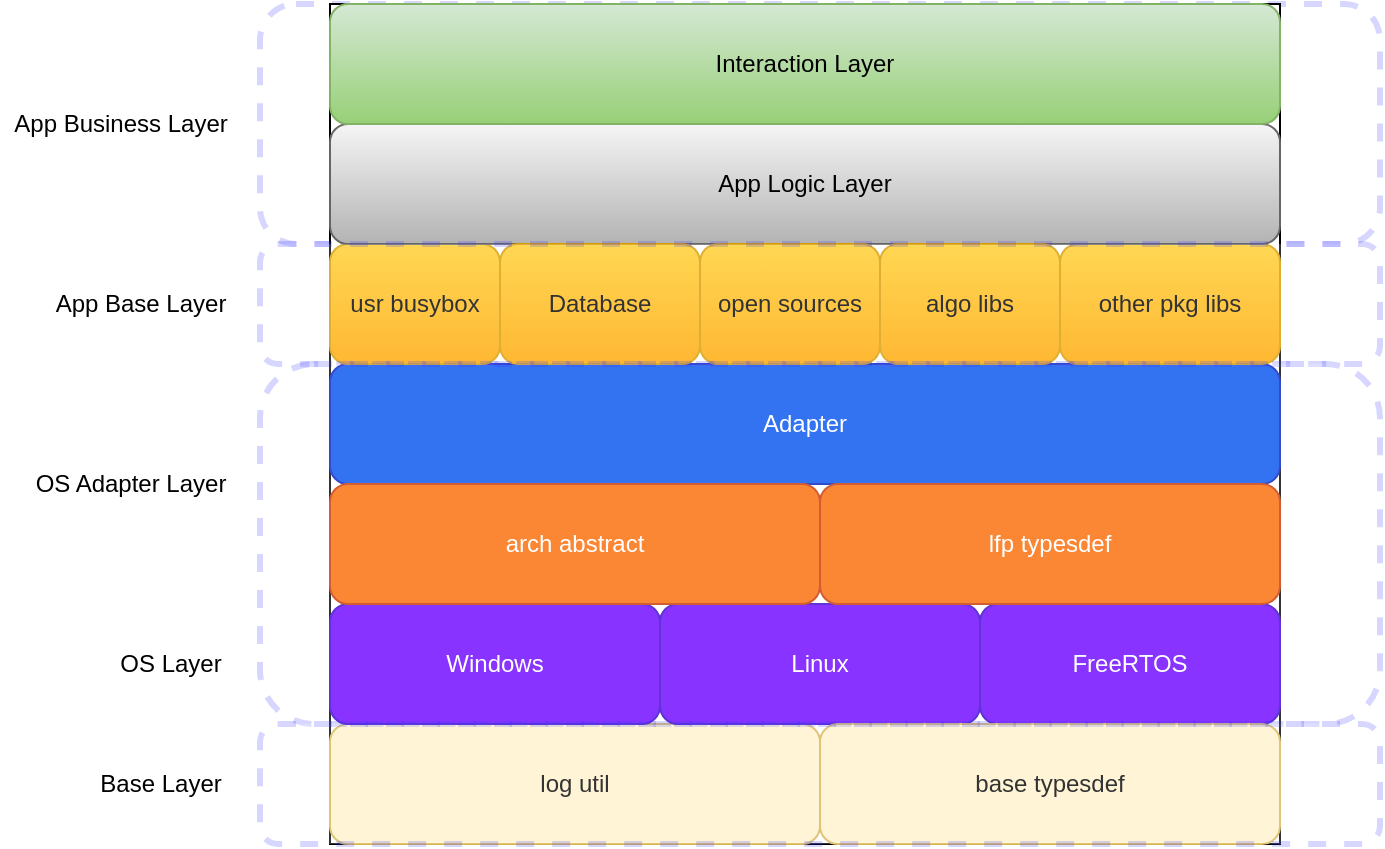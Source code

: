 <mxfile version="14.1.8" type="device"><diagram id="prtHgNgQTEPvFCAcTncT" name="lfp分层架构模型"><mxGraphModel dx="768" dy="482" grid="1" gridSize="10" guides="1" tooltips="1" connect="1" arrows="1" fold="1" page="1" pageScale="1" pageWidth="827" pageHeight="1169" math="0" shadow="0"><root><mxCell id="0"/><mxCell id="1" parent="0"/><mxCell id="oXCx3Dy2HLtcAyEhfrtt-32" value="" style="rounded=1;whiteSpace=wrap;html=1;glass=0;strokeColor=#3333FF;fillColor=#FFFFFF;shadow=0;dashed=1;strokeWidth=3;opacity=20;sketch=0;" parent="1" vertex="1"><mxGeometry x="140" y="60" width="560" height="120" as="geometry"/></mxCell><mxCell id="oXCx3Dy2HLtcAyEhfrtt-2" value="" style="rounded=0;whiteSpace=wrap;html=1;" parent="1" vertex="1"><mxGeometry x="175" y="60" width="475" height="420" as="geometry"/></mxCell><mxCell id="oXCx3Dy2HLtcAyEhfrtt-4" value="" style="endArrow=none;dashed=1;html=1;strokeWidth=2;" parent="1" edge="1"><mxGeometry width="50" height="50" relative="1" as="geometry"><mxPoint x="535" y="310" as="sourcePoint"/><mxPoint x="535" y="310" as="targetPoint"/></mxGeometry></mxCell><mxCell id="oXCx3Dy2HLtcAyEhfrtt-6" value="log util" style="rounded=1;whiteSpace=wrap;html=1;glass=0;fillColor=#fff2cc;strokeColor=#d6b656;" parent="1" vertex="1"><mxGeometry x="175" y="420" width="245" height="60" as="geometry"/></mxCell><mxCell id="oXCx3Dy2HLtcAyEhfrtt-13" value="Base Layer" style="text;html=1;align=center;verticalAlign=middle;resizable=0;points=[];autosize=1;" parent="1" vertex="1"><mxGeometry x="50" y="440" width="80" height="20" as="geometry"/></mxCell><mxCell id="oXCx3Dy2HLtcAyEhfrtt-20" value="Windows" style="rounded=1;whiteSpace=wrap;html=1;glass=0;fillColor=#6a00ff;strokeColor=#3700CC;fontColor=#ffffff;" parent="1" vertex="1"><mxGeometry x="175" y="360" width="165" height="60" as="geometry"/></mxCell><mxCell id="oXCx3Dy2HLtcAyEhfrtt-21" value="Linux" style="rounded=1;whiteSpace=wrap;html=1;glass=0;fillColor=#6a00ff;strokeColor=#3700CC;fontColor=#ffffff;" parent="1" vertex="1"><mxGeometry x="340" y="360" width="160" height="60" as="geometry"/></mxCell><mxCell id="oXCx3Dy2HLtcAyEhfrtt-22" value="FreeRTOS" style="rounded=1;whiteSpace=wrap;html=1;glass=0;fillColor=#6a00ff;strokeColor=#3700CC;fontColor=#ffffff;" parent="1" vertex="1"><mxGeometry x="500" y="360" width="150" height="60" as="geometry"/></mxCell><mxCell id="oXCx3Dy2HLtcAyEhfrtt-23" value="Adapter" style="rounded=1;whiteSpace=wrap;html=1;glass=0;fillColor=#0050ef;strokeColor=#001DBC;fontColor=#ffffff;" parent="1" vertex="1"><mxGeometry x="175" y="240" width="475" height="60" as="geometry"/></mxCell><mxCell id="oXCx3Dy2HLtcAyEhfrtt-24" value="OS Layer" style="text;html=1;align=center;verticalAlign=middle;resizable=0;points=[];autosize=1;" parent="1" vertex="1"><mxGeometry x="60" y="380" width="70" height="20" as="geometry"/></mxCell><mxCell id="oXCx3Dy2HLtcAyEhfrtt-25" value="OS Adapter Layer" style="text;html=1;align=center;verticalAlign=middle;resizable=0;points=[];autosize=1;" parent="1" vertex="1"><mxGeometry x="20" y="290" width="110" height="20" as="geometry"/></mxCell><mxCell id="oXCx3Dy2HLtcAyEhfrtt-27" value="usr busybox" style="rounded=1;whiteSpace=wrap;html=1;glass=0;strokeColor=#d79b00;fillColor=#ffcd28;gradientColor=#ffa500;" parent="1" vertex="1"><mxGeometry x="175" y="180" width="85" height="60" as="geometry"/></mxCell><mxCell id="oXCx3Dy2HLtcAyEhfrtt-28" value="other pkg libs" style="rounded=1;whiteSpace=wrap;html=1;glass=0;strokeColor=#d79b00;fillColor=#ffcd28;gradientColor=#ffa500;" parent="1" vertex="1"><mxGeometry x="540" y="180" width="110" height="60" as="geometry"/></mxCell><mxCell id="oXCx3Dy2HLtcAyEhfrtt-30" value="App Logic Layer" style="rounded=1;whiteSpace=wrap;html=1;glass=0;strokeColor=#666666;fillColor=#f5f5f5;gradientColor=#b3b3b3;" parent="1" vertex="1"><mxGeometry x="175" y="120" width="475" height="60" as="geometry"/></mxCell><mxCell id="oXCx3Dy2HLtcAyEhfrtt-31" value="Interaction&amp;nbsp;Layer" style="rounded=1;whiteSpace=wrap;html=1;glass=0;strokeColor=#82b366;fillColor=#d5e8d4;gradientColor=#97d077;" parent="1" vertex="1"><mxGeometry x="175" y="60" width="475" height="60" as="geometry"/></mxCell><mxCell id="oXCx3Dy2HLtcAyEhfrtt-33" value="App Base Layer" style="text;html=1;align=center;verticalAlign=middle;resizable=0;points=[];autosize=1;" parent="1" vertex="1"><mxGeometry x="30" y="200" width="100" height="20" as="geometry"/></mxCell><mxCell id="oXCx3Dy2HLtcAyEhfrtt-35" value="App Business Layer" style="text;html=1;align=center;verticalAlign=middle;resizable=0;points=[];autosize=1;" parent="1" vertex="1"><mxGeometry x="10" y="110" width="120" height="20" as="geometry"/></mxCell><mxCell id="O30ww7SbqkdMv2v3e8cS-4" value="lfp typesdef" style="rounded=1;whiteSpace=wrap;html=1;strokeColor=#C73500;fillColor=#fa6800;glass=0;fontColor=#ffffff;" parent="1" vertex="1"><mxGeometry x="420" y="300" width="230" height="60" as="geometry"/></mxCell><mxCell id="O30ww7SbqkdMv2v3e8cS-7" value="" style="group;opacity=0;strokeColor=#FFFFFF;strokeWidth=1;rounded=1;" parent="1" vertex="1" connectable="0"><mxGeometry x="420" y="420" width="230" height="60" as="geometry"/></mxCell><mxCell id="oXCx3Dy2HLtcAyEhfrtt-7" value="base typesdef" style="rounded=1;whiteSpace=wrap;html=1;glass=0;fillColor=#fff2cc;strokeColor=#d6b656;" parent="O30ww7SbqkdMv2v3e8cS-7" vertex="1"><mxGeometry width="230" height="60" as="geometry"/></mxCell><mxCell id="O30ww7SbqkdMv2v3e8cS-8" value="arch abstract" style="rounded=1;whiteSpace=wrap;html=1;strokeColor=#C73500;strokeWidth=1;fillColor=#fa6800;fontColor=#ffffff;" parent="1" vertex="1"><mxGeometry x="175" y="300" width="245" height="60" as="geometry"/></mxCell><mxCell id="Ziik2LFpcV_a2uRq2Qbe-1" value="&lt;span&gt;Database&lt;/span&gt;" style="rounded=1;whiteSpace=wrap;html=1;glass=0;strokeColor=#d79b00;fillColor=#ffcd28;gradientColor=#ffa500;" parent="1" vertex="1"><mxGeometry x="260" y="180" width="100" height="60" as="geometry"/></mxCell><mxCell id="Ziik2LFpcV_a2uRq2Qbe-2" value="open sources" style="rounded=1;whiteSpace=wrap;html=1;glass=0;strokeColor=#d79b00;fillColor=#ffcd28;gradientColor=#ffa500;" parent="1" vertex="1"><mxGeometry x="360" y="180" width="90" height="60" as="geometry"/></mxCell><mxCell id="MDLoCWVaZmRfnwVIIUqQ-1" value="&lt;span&gt;algo libs&lt;/span&gt;" style="rounded=1;whiteSpace=wrap;html=1;glass=0;strokeColor=#d79b00;fillColor=#ffcd28;gradientColor=#ffa500;" vertex="1" parent="1"><mxGeometry x="450" y="180" width="90" height="60" as="geometry"/></mxCell><mxCell id="MDLoCWVaZmRfnwVIIUqQ-2" value="" style="rounded=1;whiteSpace=wrap;html=1;glass=0;strokeColor=#3333FF;fillColor=#FFFFFF;shadow=0;dashed=1;strokeWidth=3;opacity=20;sketch=0;" vertex="1" parent="1"><mxGeometry x="140" y="180" width="560" height="60" as="geometry"/></mxCell><mxCell id="MDLoCWVaZmRfnwVIIUqQ-4" value="" style="rounded=1;whiteSpace=wrap;html=1;glass=0;strokeColor=#3333FF;fillColor=#FFFFFF;shadow=0;dashed=1;strokeWidth=3;opacity=20;sketch=0;" vertex="1" parent="1"><mxGeometry x="140" y="240" width="560" height="180" as="geometry"/></mxCell><mxCell id="MDLoCWVaZmRfnwVIIUqQ-5" value="" style="rounded=1;whiteSpace=wrap;html=1;glass=0;strokeColor=#3333FF;fillColor=#FFFFFF;shadow=0;dashed=1;strokeWidth=3;opacity=20;sketch=0;" vertex="1" parent="1"><mxGeometry x="140" y="420" width="560" height="60" as="geometry"/></mxCell></root></mxGraphModel></diagram></mxfile>